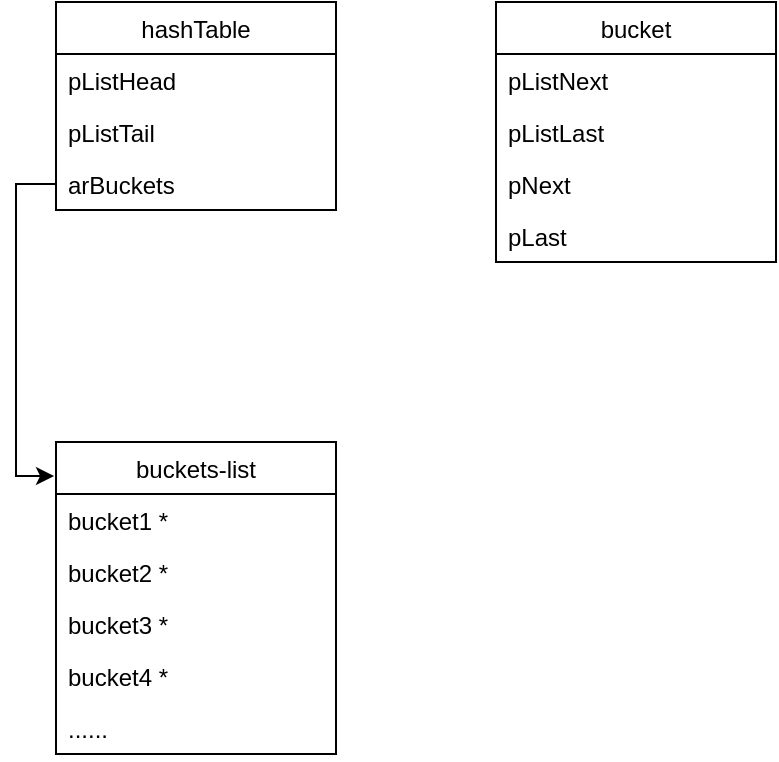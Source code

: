 <mxfile version="14.4.3" type="github">
  <diagram id="C5RBs43oDa-KdzZeNtuy" name="Page-1">
    <mxGraphModel dx="2066" dy="1064" grid="1" gridSize="10" guides="1" tooltips="1" connect="1" arrows="1" fold="1" page="1" pageScale="1" pageWidth="827" pageHeight="1169" math="0" shadow="0">
      <root>
        <mxCell id="WIyWlLk6GJQsqaUBKTNV-0" />
        <mxCell id="WIyWlLk6GJQsqaUBKTNV-1" parent="WIyWlLk6GJQsqaUBKTNV-0" />
        <mxCell id="5V8hIFRx9qLAp5OkmLqT-1" value="hashTable" style="swimlane;fontStyle=0;childLayout=stackLayout;horizontal=1;startSize=26;fillColor=none;horizontalStack=0;resizeParent=1;resizeParentMax=0;resizeLast=0;collapsible=1;marginBottom=0;" vertex="1" parent="WIyWlLk6GJQsqaUBKTNV-1">
          <mxGeometry x="100" y="160" width="140" height="104" as="geometry" />
        </mxCell>
        <mxCell id="5V8hIFRx9qLAp5OkmLqT-2" value="pListHead" style="text;strokeColor=none;fillColor=none;align=left;verticalAlign=top;spacingLeft=4;spacingRight=4;overflow=hidden;rotatable=0;points=[[0,0.5],[1,0.5]];portConstraint=eastwest;" vertex="1" parent="5V8hIFRx9qLAp5OkmLqT-1">
          <mxGeometry y="26" width="140" height="26" as="geometry" />
        </mxCell>
        <mxCell id="5V8hIFRx9qLAp5OkmLqT-3" value="pListTail" style="text;strokeColor=none;fillColor=none;align=left;verticalAlign=top;spacingLeft=4;spacingRight=4;overflow=hidden;rotatable=0;points=[[0,0.5],[1,0.5]];portConstraint=eastwest;" vertex="1" parent="5V8hIFRx9qLAp5OkmLqT-1">
          <mxGeometry y="52" width="140" height="26" as="geometry" />
        </mxCell>
        <mxCell id="5V8hIFRx9qLAp5OkmLqT-4" value="arBuckets" style="text;strokeColor=none;fillColor=none;align=left;verticalAlign=top;spacingLeft=4;spacingRight=4;overflow=hidden;rotatable=0;points=[[0,0.5],[1,0.5]];portConstraint=eastwest;" vertex="1" parent="5V8hIFRx9qLAp5OkmLqT-1">
          <mxGeometry y="78" width="140" height="26" as="geometry" />
        </mxCell>
        <mxCell id="5V8hIFRx9qLAp5OkmLqT-5" value="buckets-list" style="swimlane;fontStyle=0;childLayout=stackLayout;horizontal=1;startSize=26;fillColor=none;horizontalStack=0;resizeParent=1;resizeParentMax=0;resizeLast=0;collapsible=1;marginBottom=0;" vertex="1" parent="WIyWlLk6GJQsqaUBKTNV-1">
          <mxGeometry x="100" y="380" width="140" height="156" as="geometry" />
        </mxCell>
        <mxCell id="5V8hIFRx9qLAp5OkmLqT-6" value="bucket1 *" style="text;strokeColor=none;fillColor=none;align=left;verticalAlign=top;spacingLeft=4;spacingRight=4;overflow=hidden;rotatable=0;points=[[0,0.5],[1,0.5]];portConstraint=eastwest;" vertex="1" parent="5V8hIFRx9qLAp5OkmLqT-5">
          <mxGeometry y="26" width="140" height="26" as="geometry" />
        </mxCell>
        <mxCell id="5V8hIFRx9qLAp5OkmLqT-7" value="bucket2 *" style="text;strokeColor=none;fillColor=none;align=left;verticalAlign=top;spacingLeft=4;spacingRight=4;overflow=hidden;rotatable=0;points=[[0,0.5],[1,0.5]];portConstraint=eastwest;" vertex="1" parent="5V8hIFRx9qLAp5OkmLqT-5">
          <mxGeometry y="52" width="140" height="26" as="geometry" />
        </mxCell>
        <mxCell id="5V8hIFRx9qLAp5OkmLqT-8" value="bucket3 *" style="text;strokeColor=none;fillColor=none;align=left;verticalAlign=top;spacingLeft=4;spacingRight=4;overflow=hidden;rotatable=0;points=[[0,0.5],[1,0.5]];portConstraint=eastwest;" vertex="1" parent="5V8hIFRx9qLAp5OkmLqT-5">
          <mxGeometry y="78" width="140" height="26" as="geometry" />
        </mxCell>
        <mxCell id="5V8hIFRx9qLAp5OkmLqT-9" value="bucket4 *" style="text;strokeColor=none;fillColor=none;align=left;verticalAlign=top;spacingLeft=4;spacingRight=4;overflow=hidden;rotatable=0;points=[[0,0.5],[1,0.5]];portConstraint=eastwest;" vertex="1" parent="5V8hIFRx9qLAp5OkmLqT-5">
          <mxGeometry y="104" width="140" height="26" as="geometry" />
        </mxCell>
        <mxCell id="5V8hIFRx9qLAp5OkmLqT-10" value="......" style="text;strokeColor=none;fillColor=none;align=left;verticalAlign=top;spacingLeft=4;spacingRight=4;overflow=hidden;rotatable=0;points=[[0,0.5],[1,0.5]];portConstraint=eastwest;" vertex="1" parent="5V8hIFRx9qLAp5OkmLqT-5">
          <mxGeometry y="130" width="140" height="26" as="geometry" />
        </mxCell>
        <mxCell id="5V8hIFRx9qLAp5OkmLqT-12" style="edgeStyle=orthogonalEdgeStyle;rounded=0;orthogonalLoop=1;jettySize=auto;html=1;entryX=-0.007;entryY=0.109;entryDx=0;entryDy=0;entryPerimeter=0;" edge="1" parent="WIyWlLk6GJQsqaUBKTNV-1" source="5V8hIFRx9qLAp5OkmLqT-4" target="5V8hIFRx9qLAp5OkmLqT-5">
          <mxGeometry relative="1" as="geometry" />
        </mxCell>
        <mxCell id="5V8hIFRx9qLAp5OkmLqT-13" value="bucket" style="swimlane;fontStyle=0;childLayout=stackLayout;horizontal=1;startSize=26;fillColor=none;horizontalStack=0;resizeParent=1;resizeParentMax=0;resizeLast=0;collapsible=1;marginBottom=0;" vertex="1" parent="WIyWlLk6GJQsqaUBKTNV-1">
          <mxGeometry x="320" y="160" width="140" height="130" as="geometry" />
        </mxCell>
        <mxCell id="5V8hIFRx9qLAp5OkmLqT-14" value="pListNext" style="text;strokeColor=none;fillColor=none;align=left;verticalAlign=top;spacingLeft=4;spacingRight=4;overflow=hidden;rotatable=0;points=[[0,0.5],[1,0.5]];portConstraint=eastwest;" vertex="1" parent="5V8hIFRx9qLAp5OkmLqT-13">
          <mxGeometry y="26" width="140" height="26" as="geometry" />
        </mxCell>
        <mxCell id="5V8hIFRx9qLAp5OkmLqT-15" value="pListLast" style="text;strokeColor=none;fillColor=none;align=left;verticalAlign=top;spacingLeft=4;spacingRight=4;overflow=hidden;rotatable=0;points=[[0,0.5],[1,0.5]];portConstraint=eastwest;" vertex="1" parent="5V8hIFRx9qLAp5OkmLqT-13">
          <mxGeometry y="52" width="140" height="26" as="geometry" />
        </mxCell>
        <mxCell id="5V8hIFRx9qLAp5OkmLqT-16" value="pNext" style="text;strokeColor=none;fillColor=none;align=left;verticalAlign=top;spacingLeft=4;spacingRight=4;overflow=hidden;rotatable=0;points=[[0,0.5],[1,0.5]];portConstraint=eastwest;" vertex="1" parent="5V8hIFRx9qLAp5OkmLqT-13">
          <mxGeometry y="78" width="140" height="26" as="geometry" />
        </mxCell>
        <mxCell id="5V8hIFRx9qLAp5OkmLqT-17" value="pLast" style="text;strokeColor=none;fillColor=none;align=left;verticalAlign=top;spacingLeft=4;spacingRight=4;overflow=hidden;rotatable=0;points=[[0,0.5],[1,0.5]];portConstraint=eastwest;" vertex="1" parent="5V8hIFRx9qLAp5OkmLqT-13">
          <mxGeometry y="104" width="140" height="26" as="geometry" />
        </mxCell>
      </root>
    </mxGraphModel>
  </diagram>
</mxfile>
